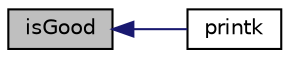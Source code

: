 digraph "isGood"
{
  edge [fontname="Helvetica",fontsize="10",labelfontname="Helvetica",labelfontsize="10"];
  node [fontname="Helvetica",fontsize="10",shape=record];
  rankdir="LR";
  Node3 [label="isGood",height=0.2,width=0.4,color="black", fillcolor="grey75", style="filled", fontcolor="black"];
  Node3 -> Node4 [dir="back",color="midnightblue",fontsize="10",style="solid",fontname="Helvetica"];
  Node4 [label="printk",height=0.2,width=0.4,color="black", fillcolor="white", style="filled",URL="$d2/d67/printk__host_8cpp.html#a8af92b5d9611db79b3408fe71c73ec72"];
}
